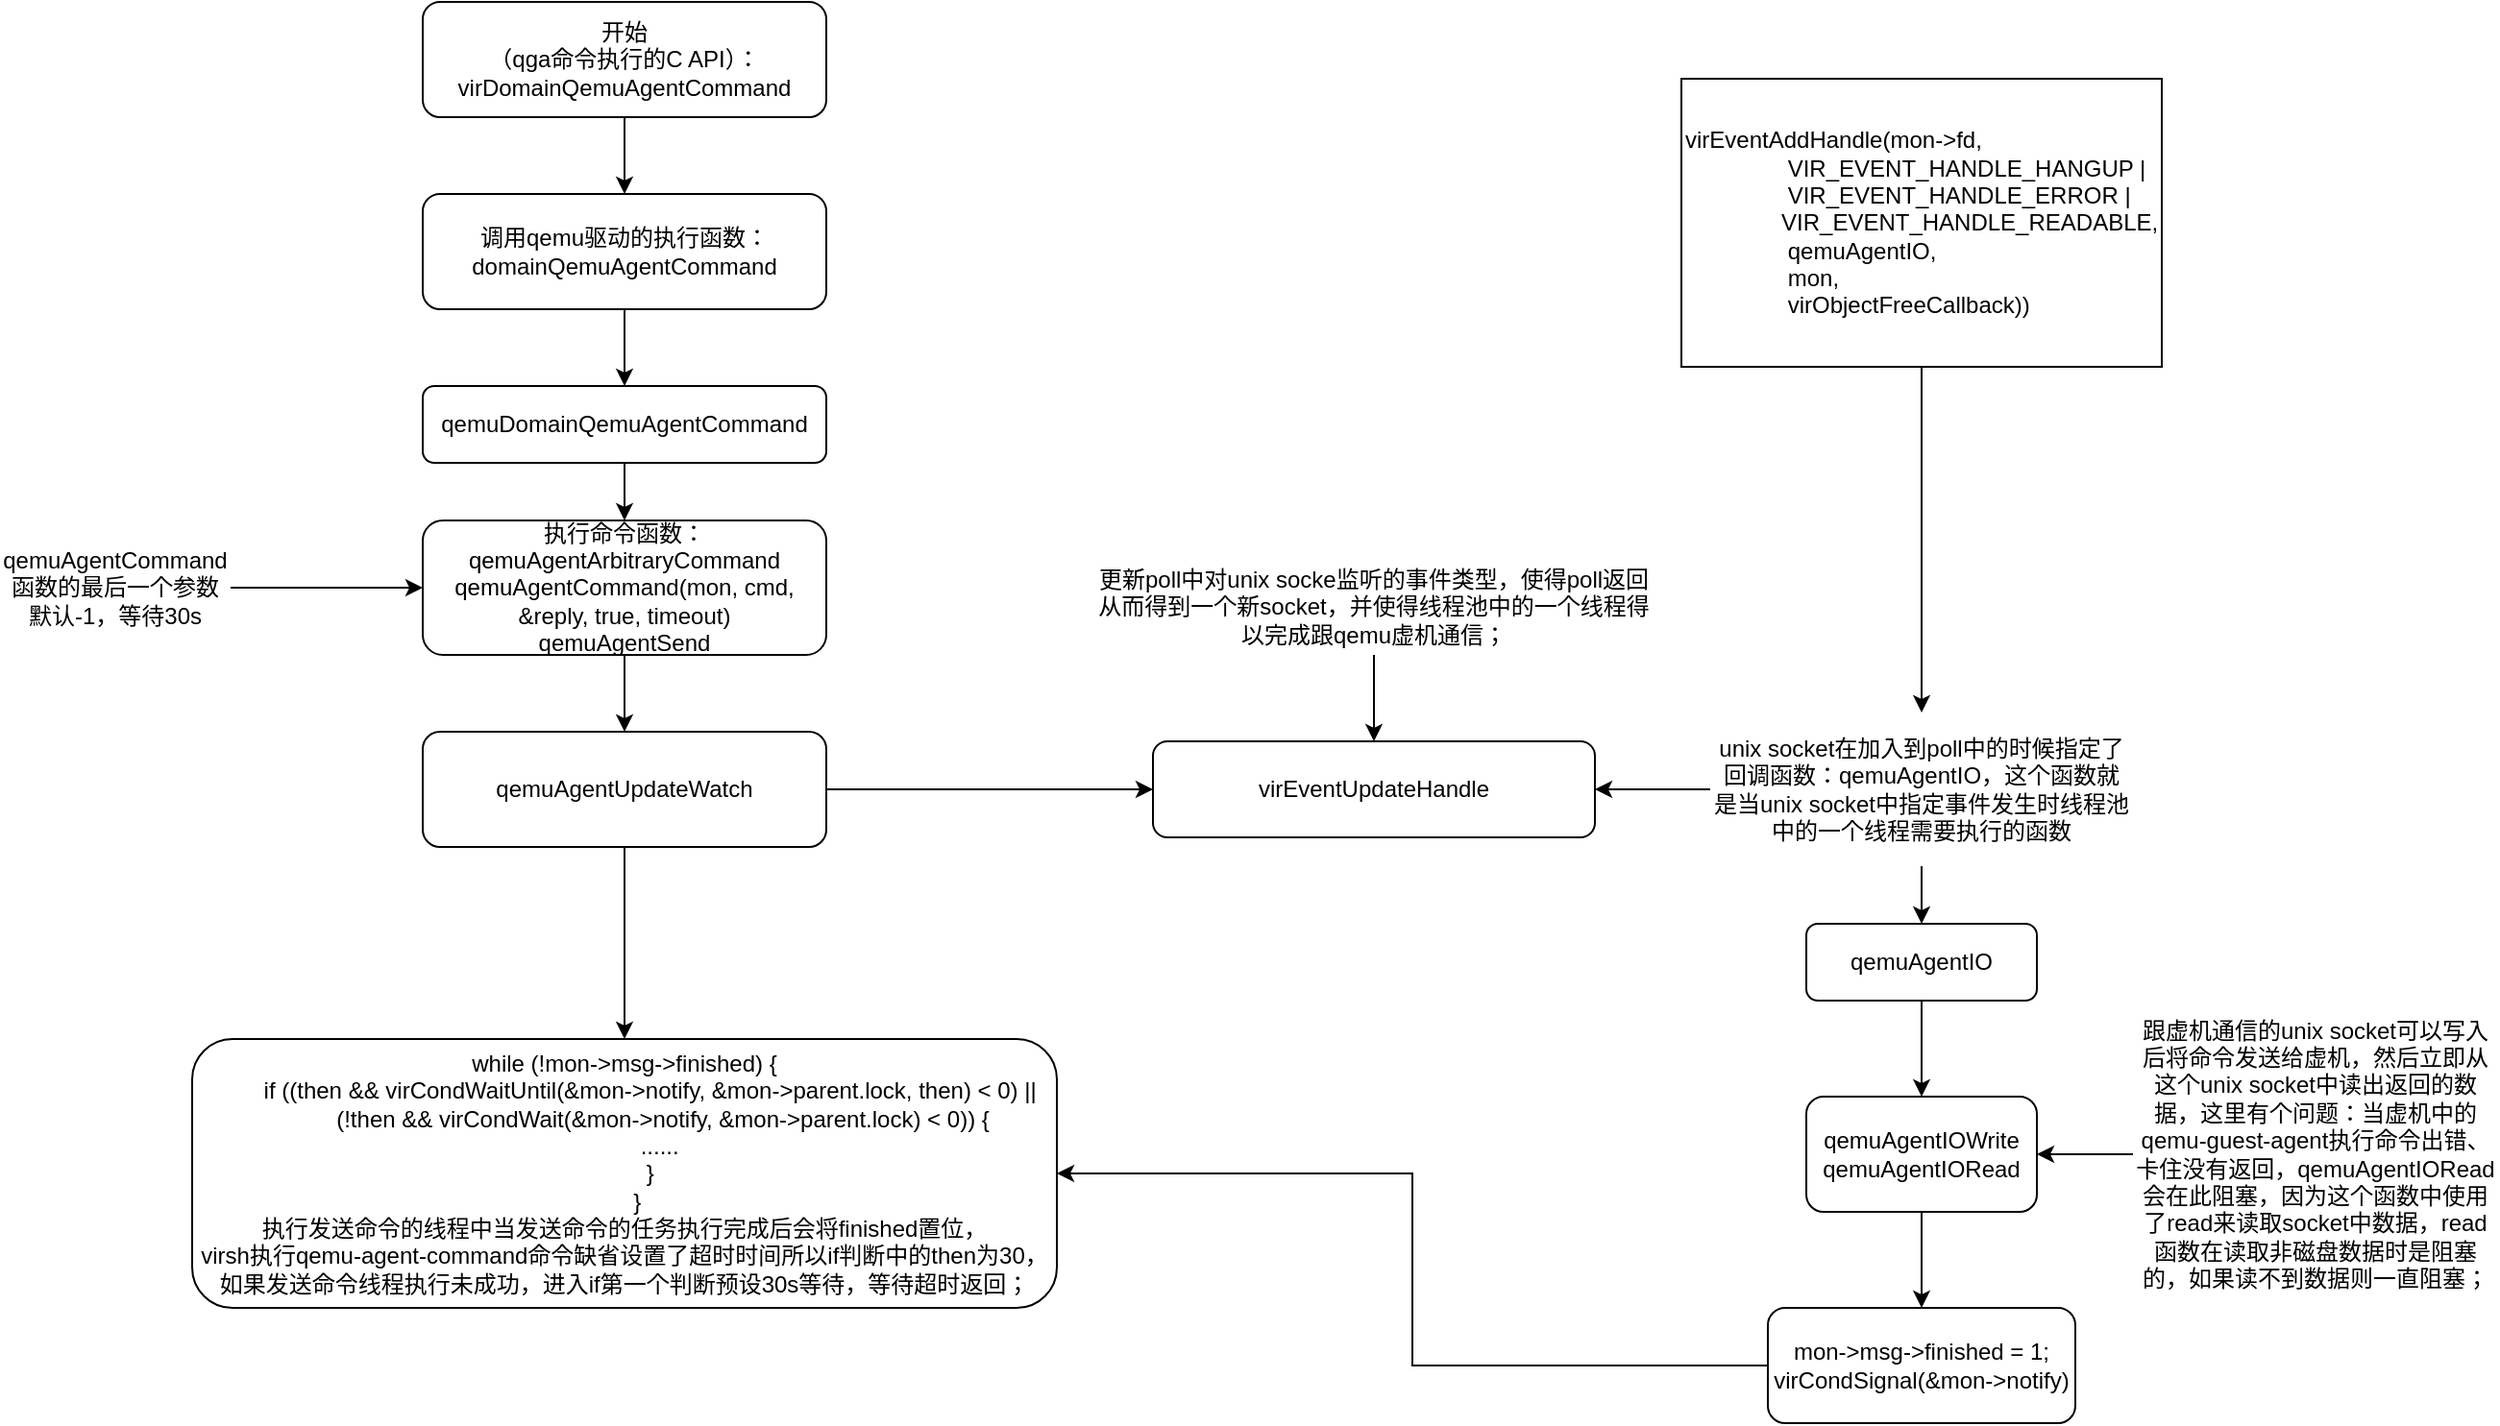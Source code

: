 <mxfile version="12.4.8" type="github"><diagram id="3TYoN_s0z1RQfHAqK5PI" name="第 1 页"><mxGraphModel dx="946" dy="541" grid="1" gridSize="10" guides="1" tooltips="1" connect="1" arrows="1" fold="1" page="1" pageScale="1" pageWidth="2336" pageHeight="1654" math="0" shadow="0"><root><mxCell id="0"/><mxCell id="1" parent="0"/><mxCell id="-QAo9NRUNwuJThJYWk9R-16" style="edgeStyle=orthogonalEdgeStyle;rounded=0;orthogonalLoop=1;jettySize=auto;html=1;entryX=0.5;entryY=0;entryDx=0;entryDy=0;" parent="1" source="-QAo9NRUNwuJThJYWk9R-1" target="-QAo9NRUNwuJThJYWk9R-15" edge="1"><mxGeometry relative="1" as="geometry"/></mxCell><mxCell id="-QAo9NRUNwuJThJYWk9R-1" value="&lt;div&gt;virEventAddHandle(mon-&amp;gt;fd,&lt;/div&gt;&lt;div&gt;&amp;nbsp; &amp;nbsp; &amp;nbsp; &amp;nbsp; &amp;nbsp; &amp;nbsp; &amp;nbsp; &amp;nbsp; VIR_EVENT_HANDLE_HANGUP |&lt;/div&gt;&lt;div&gt;&amp;nbsp; &amp;nbsp; &amp;nbsp; &amp;nbsp; &amp;nbsp; &amp;nbsp; &amp;nbsp; &amp;nbsp; VIR_EVENT_HANDLE_ERROR |&lt;/div&gt;&lt;div&gt;&amp;nbsp; &amp;nbsp; &amp;nbsp; &amp;nbsp; &amp;nbsp; &amp;nbsp; &amp;nbsp; &amp;nbsp;VIR_EVENT_HANDLE_READABLE,&lt;/div&gt;&lt;div&gt;&amp;nbsp; &amp;nbsp; &amp;nbsp; &amp;nbsp; &amp;nbsp; &amp;nbsp; &amp;nbsp; &amp;nbsp; qemuAgentIO,&lt;/div&gt;&lt;div&gt;&amp;nbsp; &amp;nbsp; &amp;nbsp; &amp;nbsp; &amp;nbsp; &amp;nbsp; &amp;nbsp; &amp;nbsp; mon,&lt;/div&gt;&lt;div&gt;&amp;nbsp; &amp;nbsp; &amp;nbsp; &amp;nbsp; &amp;nbsp; &amp;nbsp; &amp;nbsp; &amp;nbsp; virObjectFreeCallback))&lt;/div&gt;" style="rounded=0;whiteSpace=wrap;html=1;align=left;" parent="1" vertex="1"><mxGeometry x="1155" y="120" width="250" height="150" as="geometry"/></mxCell><mxCell id="-QAo9NRUNwuJThJYWk9R-6" style="edgeStyle=orthogonalEdgeStyle;rounded=0;orthogonalLoop=1;jettySize=auto;html=1;entryX=0.5;entryY=0;entryDx=0;entryDy=0;" parent="1" source="-QAo9NRUNwuJThJYWk9R-3" target="-QAo9NRUNwuJThJYWk9R-4" edge="1"><mxGeometry relative="1" as="geometry"/></mxCell><mxCell id="-QAo9NRUNwuJThJYWk9R-3" value="开始&lt;br&gt;（qga命令执行的C API）：&lt;br&gt;virDomainQemuAgentCommand" style="rounded=1;whiteSpace=wrap;html=1;" parent="1" vertex="1"><mxGeometry x="500" y="80" width="210" height="60" as="geometry"/></mxCell><mxCell id="-QAo9NRUNwuJThJYWk9R-7" style="edgeStyle=orthogonalEdgeStyle;rounded=0;orthogonalLoop=1;jettySize=auto;html=1;entryX=0.5;entryY=0;entryDx=0;entryDy=0;" parent="1" source="-QAo9NRUNwuJThJYWk9R-4" target="-QAo9NRUNwuJThJYWk9R-5" edge="1"><mxGeometry relative="1" as="geometry"/></mxCell><mxCell id="-QAo9NRUNwuJThJYWk9R-4" value="调用qemu驱动的执行函数：&lt;br&gt;domainQemuAgentCommand" style="rounded=1;whiteSpace=wrap;html=1;" parent="1" vertex="1"><mxGeometry x="500" y="180" width="210" height="60" as="geometry"/></mxCell><mxCell id="-QAo9NRUNwuJThJYWk9R-9" style="edgeStyle=orthogonalEdgeStyle;rounded=0;orthogonalLoop=1;jettySize=auto;html=1;entryX=0.5;entryY=0;entryDx=0;entryDy=0;" parent="1" source="-QAo9NRUNwuJThJYWk9R-5" target="-QAo9NRUNwuJThJYWk9R-8" edge="1"><mxGeometry relative="1" as="geometry"/></mxCell><mxCell id="-QAo9NRUNwuJThJYWk9R-5" value="qemuDomainQemuAgentCommand" style="rounded=1;whiteSpace=wrap;html=1;" parent="1" vertex="1"><mxGeometry x="500" y="280" width="210" height="40" as="geometry"/></mxCell><mxCell id="-QAo9NRUNwuJThJYWk9R-11" style="edgeStyle=orthogonalEdgeStyle;rounded=0;orthogonalLoop=1;jettySize=auto;html=1;entryX=0.5;entryY=0;entryDx=0;entryDy=0;" parent="1" source="-QAo9NRUNwuJThJYWk9R-8" target="-QAo9NRUNwuJThJYWk9R-10" edge="1"><mxGeometry relative="1" as="geometry"/></mxCell><mxCell id="-QAo9NRUNwuJThJYWk9R-8" value="执行命令函数：&lt;br&gt;qemuAgentArbitraryCommand&lt;br&gt;qemuAgentCommand(mon, cmd, &amp;amp;reply, true, timeout)&lt;br&gt;qemuAgentSend" style="rounded=1;whiteSpace=wrap;html=1;" parent="1" vertex="1"><mxGeometry x="500" y="350" width="210" height="70" as="geometry"/></mxCell><mxCell id="-QAo9NRUNwuJThJYWk9R-19" style="edgeStyle=orthogonalEdgeStyle;rounded=0;orthogonalLoop=1;jettySize=auto;html=1;" parent="1" source="-QAo9NRUNwuJThJYWk9R-10" target="-QAo9NRUNwuJThJYWk9R-12" edge="1"><mxGeometry relative="1" as="geometry"/></mxCell><mxCell id="-QAo9NRUNwuJThJYWk9R-28" style="edgeStyle=orthogonalEdgeStyle;rounded=0;orthogonalLoop=1;jettySize=auto;html=1;entryX=0.5;entryY=0;entryDx=0;entryDy=0;" parent="1" source="-QAo9NRUNwuJThJYWk9R-10" target="-QAo9NRUNwuJThJYWk9R-27" edge="1"><mxGeometry relative="1" as="geometry"/></mxCell><mxCell id="-QAo9NRUNwuJThJYWk9R-10" value="qemuAgentUpdateWatch" style="rounded=1;whiteSpace=wrap;html=1;" parent="1" vertex="1"><mxGeometry x="500" y="460" width="210" height="60" as="geometry"/></mxCell><mxCell id="-QAo9NRUNwuJThJYWk9R-12" value="virEventUpdateHandle" style="rounded=1;whiteSpace=wrap;html=1;" parent="1" vertex="1"><mxGeometry x="880" y="465" width="230" height="50" as="geometry"/></mxCell><mxCell id="-QAo9NRUNwuJThJYWk9R-18" style="edgeStyle=orthogonalEdgeStyle;rounded=0;orthogonalLoop=1;jettySize=auto;html=1;entryX=0.5;entryY=0;entryDx=0;entryDy=0;" parent="1" source="-QAo9NRUNwuJThJYWk9R-13" target="-QAo9NRUNwuJThJYWk9R-12" edge="1"><mxGeometry relative="1" as="geometry"/></mxCell><mxCell id="-QAo9NRUNwuJThJYWk9R-13" value="更新poll中对unix socke监听的事件类型，使得poll返回从而得到一个新socket，并使得线程池中的一个线程得以完成跟qemu虚机通信；" style="text;html=1;strokeColor=none;fillColor=none;align=center;verticalAlign=middle;whiteSpace=wrap;rounded=0;" parent="1" vertex="1"><mxGeometry x="850" y="370" width="290" height="50" as="geometry"/></mxCell><mxCell id="-QAo9NRUNwuJThJYWk9R-17" style="edgeStyle=orthogonalEdgeStyle;rounded=0;orthogonalLoop=1;jettySize=auto;html=1;entryX=1;entryY=0.5;entryDx=0;entryDy=0;" parent="1" source="-QAo9NRUNwuJThJYWk9R-15" target="-QAo9NRUNwuJThJYWk9R-12" edge="1"><mxGeometry relative="1" as="geometry"/></mxCell><mxCell id="-QAo9NRUNwuJThJYWk9R-21" style="edgeStyle=orthogonalEdgeStyle;rounded=0;orthogonalLoop=1;jettySize=auto;html=1;entryX=0.5;entryY=0;entryDx=0;entryDy=0;" parent="1" source="-QAo9NRUNwuJThJYWk9R-15" target="-QAo9NRUNwuJThJYWk9R-20" edge="1"><mxGeometry relative="1" as="geometry"/></mxCell><mxCell id="-QAo9NRUNwuJThJYWk9R-15" value="unix socket在加入到poll中的时候指定了回调函数：&lt;span style=&quot;text-align: left&quot;&gt;qemuAgentIO，这个函数就是当unix socket中指定事件发生时线程池中的一个线程需要执行的函数&lt;/span&gt;" style="text;html=1;strokeColor=none;fillColor=none;align=center;verticalAlign=middle;whiteSpace=wrap;rounded=0;" parent="1" vertex="1"><mxGeometry x="1170" y="450" width="220" height="80" as="geometry"/></mxCell><mxCell id="-QAo9NRUNwuJThJYWk9R-23" style="edgeStyle=orthogonalEdgeStyle;rounded=0;orthogonalLoop=1;jettySize=auto;html=1;entryX=0.5;entryY=0;entryDx=0;entryDy=0;" parent="1" source="-QAo9NRUNwuJThJYWk9R-20" target="-QAo9NRUNwuJThJYWk9R-22" edge="1"><mxGeometry relative="1" as="geometry"/></mxCell><mxCell id="-QAo9NRUNwuJThJYWk9R-20" value="qemuAgentIO" style="rounded=1;whiteSpace=wrap;html=1;" parent="1" vertex="1"><mxGeometry x="1220" y="560" width="120" height="40" as="geometry"/></mxCell><mxCell id="-QAo9NRUNwuJThJYWk9R-29" style="edgeStyle=orthogonalEdgeStyle;rounded=0;orthogonalLoop=1;jettySize=auto;html=1;entryX=0.5;entryY=0;entryDx=0;entryDy=0;" parent="1" source="-QAo9NRUNwuJThJYWk9R-22" target="-QAo9NRUNwuJThJYWk9R-26" edge="1"><mxGeometry relative="1" as="geometry"/></mxCell><mxCell id="-QAo9NRUNwuJThJYWk9R-22" value="qemuAgentIOWrite&lt;br&gt;qemuAgentIORead" style="rounded=1;whiteSpace=wrap;html=1;" parent="1" vertex="1"><mxGeometry x="1220" y="650" width="120" height="60" as="geometry"/></mxCell><mxCell id="-QAo9NRUNwuJThJYWk9R-25" style="edgeStyle=orthogonalEdgeStyle;rounded=0;orthogonalLoop=1;jettySize=auto;html=1;entryX=1;entryY=0.5;entryDx=0;entryDy=0;" parent="1" source="-QAo9NRUNwuJThJYWk9R-24" target="-QAo9NRUNwuJThJYWk9R-22" edge="1"><mxGeometry relative="1" as="geometry"/></mxCell><mxCell id="-QAo9NRUNwuJThJYWk9R-24" value="跟虚机通信的unix socket可以写入后将命令发送给虚机，然后立即从这个unix socket中读出返回的数据，这里有个问题：当虚机中的qemu-guest-agent执行命令出错、卡住没有返回，qemuAgentIORead会在此阻塞，因为这个函数中使用了read来读取socket中数据，read函数在读取非磁盘数据时是阻塞的，如果读不到数据则一直阻塞；" style="text;html=1;strokeColor=none;fillColor=none;align=center;verticalAlign=middle;whiteSpace=wrap;rounded=0;" parent="1" vertex="1"><mxGeometry x="1390" y="600" width="190" height="160" as="geometry"/></mxCell><mxCell id="siqsqsDjF76LV_oWqqmj-5" style="edgeStyle=orthogonalEdgeStyle;rounded=0;orthogonalLoop=1;jettySize=auto;html=1;entryX=1;entryY=0.5;entryDx=0;entryDy=0;" edge="1" parent="1" source="-QAo9NRUNwuJThJYWk9R-26" target="-QAo9NRUNwuJThJYWk9R-27"><mxGeometry relative="1" as="geometry"/></mxCell><mxCell id="-QAo9NRUNwuJThJYWk9R-26" value="mon-&amp;gt;msg-&amp;gt;finished = 1;&lt;br&gt;virCondSignal(&amp;amp;mon-&amp;gt;notify)" style="rounded=1;whiteSpace=wrap;html=1;" parent="1" vertex="1"><mxGeometry x="1200" y="760" width="160" height="60" as="geometry"/></mxCell><mxCell id="-QAo9NRUNwuJThJYWk9R-27" value="&lt;div&gt;while (!mon-&amp;gt;msg-&amp;gt;finished) {&lt;/div&gt;&lt;div&gt;&amp;nbsp; &amp;nbsp; &amp;nbsp; &amp;nbsp; if ((then &amp;amp;&amp;amp; virCondWaitUntil(&amp;amp;mon-&amp;gt;notify, &amp;amp;mon-&amp;gt;parent.lock, then) &amp;lt; 0) ||&lt;/div&gt;&lt;div&gt;&amp;nbsp; &amp;nbsp; &amp;nbsp; &amp;nbsp; &amp;nbsp; &amp;nbsp; (!then &amp;amp;&amp;amp; virCondWait(&amp;amp;mon-&amp;gt;notify, &amp;amp;mon-&amp;gt;parent.lock) &amp;lt; 0)) {&lt;/div&gt;&lt;div&gt;&amp;nbsp; &amp;nbsp; &amp;nbsp; &amp;nbsp; &amp;nbsp; &amp;nbsp;......&lt;/div&gt;&lt;div&gt;&amp;nbsp; &amp;nbsp; &amp;nbsp; &amp;nbsp; }&lt;/div&gt;&lt;div&gt;&amp;nbsp; &amp;nbsp; }&lt;/div&gt;执行发送命令的线程中当发送命令的任务执行完成后会将finished置位，&lt;br&gt;virsh执行qemu-agent-command命令缺省设置了超时时间所以if判断中的then为30，如果发送命令线程执行未成功，进入if第一个判断预设30s等待，等待超时返回；" style="rounded=1;whiteSpace=wrap;html=1;" parent="1" vertex="1"><mxGeometry x="380" y="620" width="450" height="140" as="geometry"/></mxCell><mxCell id="siqsqsDjF76LV_oWqqmj-4" style="edgeStyle=orthogonalEdgeStyle;rounded=0;orthogonalLoop=1;jettySize=auto;html=1;entryX=0;entryY=0.5;entryDx=0;entryDy=0;" edge="1" parent="1" source="siqsqsDjF76LV_oWqqmj-1" target="-QAo9NRUNwuJThJYWk9R-8"><mxGeometry relative="1" as="geometry"/></mxCell><mxCell id="siqsqsDjF76LV_oWqqmj-1" value="qemuAgentCommand函数的最后一个参数默认-1，等待30s" style="text;html=1;strokeColor=none;fillColor=none;align=center;verticalAlign=middle;whiteSpace=wrap;rounded=0;" vertex="1" parent="1"><mxGeometry x="280" y="360" width="120" height="50" as="geometry"/></mxCell></root></mxGraphModel></diagram></mxfile>